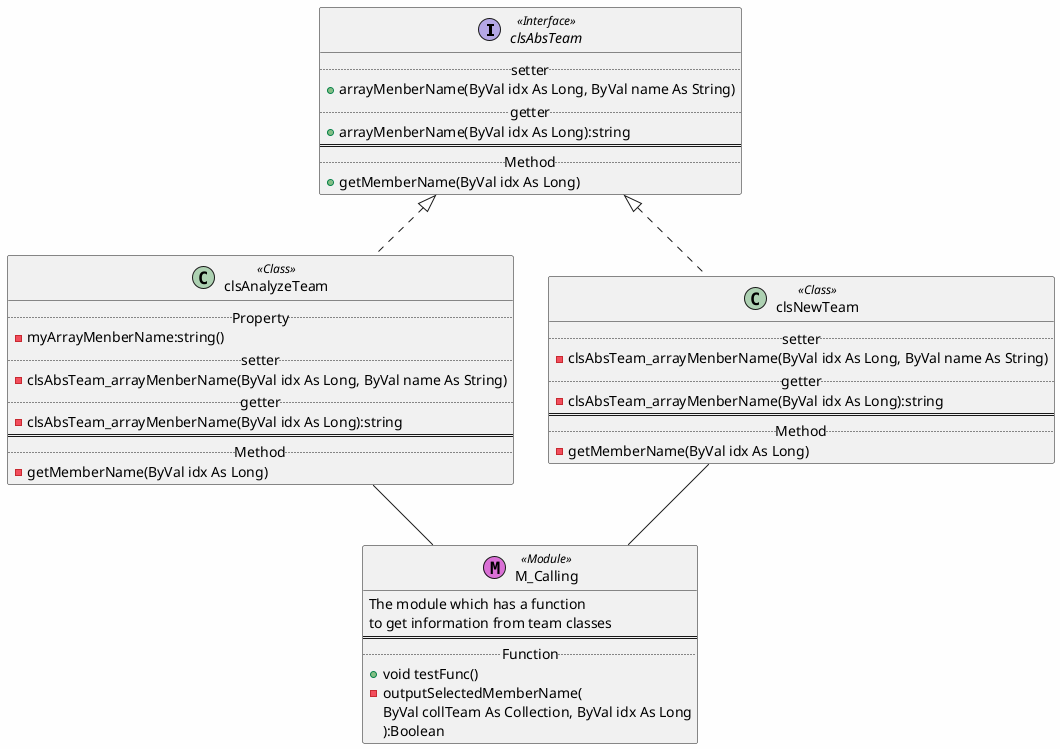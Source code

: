 @startuml "classWithFunc"

skinparam{
    BackgroundColor #fefefe
}

interface clsAbsTeam<<Interface>>{
    ..setter..
    +arrayMenberName(ByVal idx As Long, ByVal name As String)
    ..getter..
    +arrayMenberName(ByVal idx As Long):string
    ==
    ..Method..
    +getMemberName(ByVal idx As Long)
}

class clsAnalyzeTeam<<Class>>{
    ..Property..
    -myArrayMenberName:string()
    ..setter..
    -clsAbsTeam_arrayMenberName(ByVal idx As Long, ByVal name As String)
    ..getter..
    -clsAbsTeam_arrayMenberName(ByVal idx As Long):string
    ==
    ..Method..
    -getMemberName(ByVal idx As Long)
}
class clsNewTeam<<Class>>{
    ..setter..
    -clsAbsTeam_arrayMenberName(ByVal idx As Long, ByVal name As String)
    ..getter..
    -clsAbsTeam_arrayMenberName(ByVal idx As Long):string
    ==
    ..Method..
    -getMemberName(ByVal idx As Long)
}
class M_Calling<<Module>><< (M,orchid) >>{
    The module which has a function
    to get information from team classes
    ==
    ..Function..
    +void testFunc()
    -outputSelectedMemberName(
        ByVal collTeam As Collection, ByVal idx As Long
    ):Boolean
}

clsAbsTeam <|.. clsAnalyzeTeam
clsAbsTeam <|.. clsNewTeam
clsAnalyzeTeam -- M_Calling
clsNewTeam -- M_Calling

@enduml